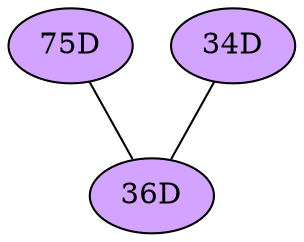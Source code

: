 // The Round Table
graph {
	"75D" [fillcolor="#D3A4FF" style=radial]
	"36D" [fillcolor="#D3A4FF" style=radial]
	"75D" -- "36D" [penwidth=1]
	"34D" [fillcolor="#D3A4FF" style=radial]
	"36D" [fillcolor="#D3A4FF" style=radial]
	"34D" -- "36D" [penwidth=1]
}
